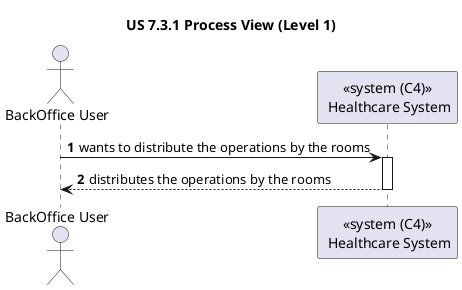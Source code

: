 @startuml
'https://plantuml.com/sequence-diagram

title "US 7.3.1 Process View (Level 1)"

autonumber

actor "BackOffice User" as BACK
participant "<<system (C4)>>\n Healthcare System" as SYS

BACK -> SYS : wants to distribute the operations by the rooms
activate SYS

SYS --> BACK : distributes the operations by the rooms
deactivate SYS

@enduml